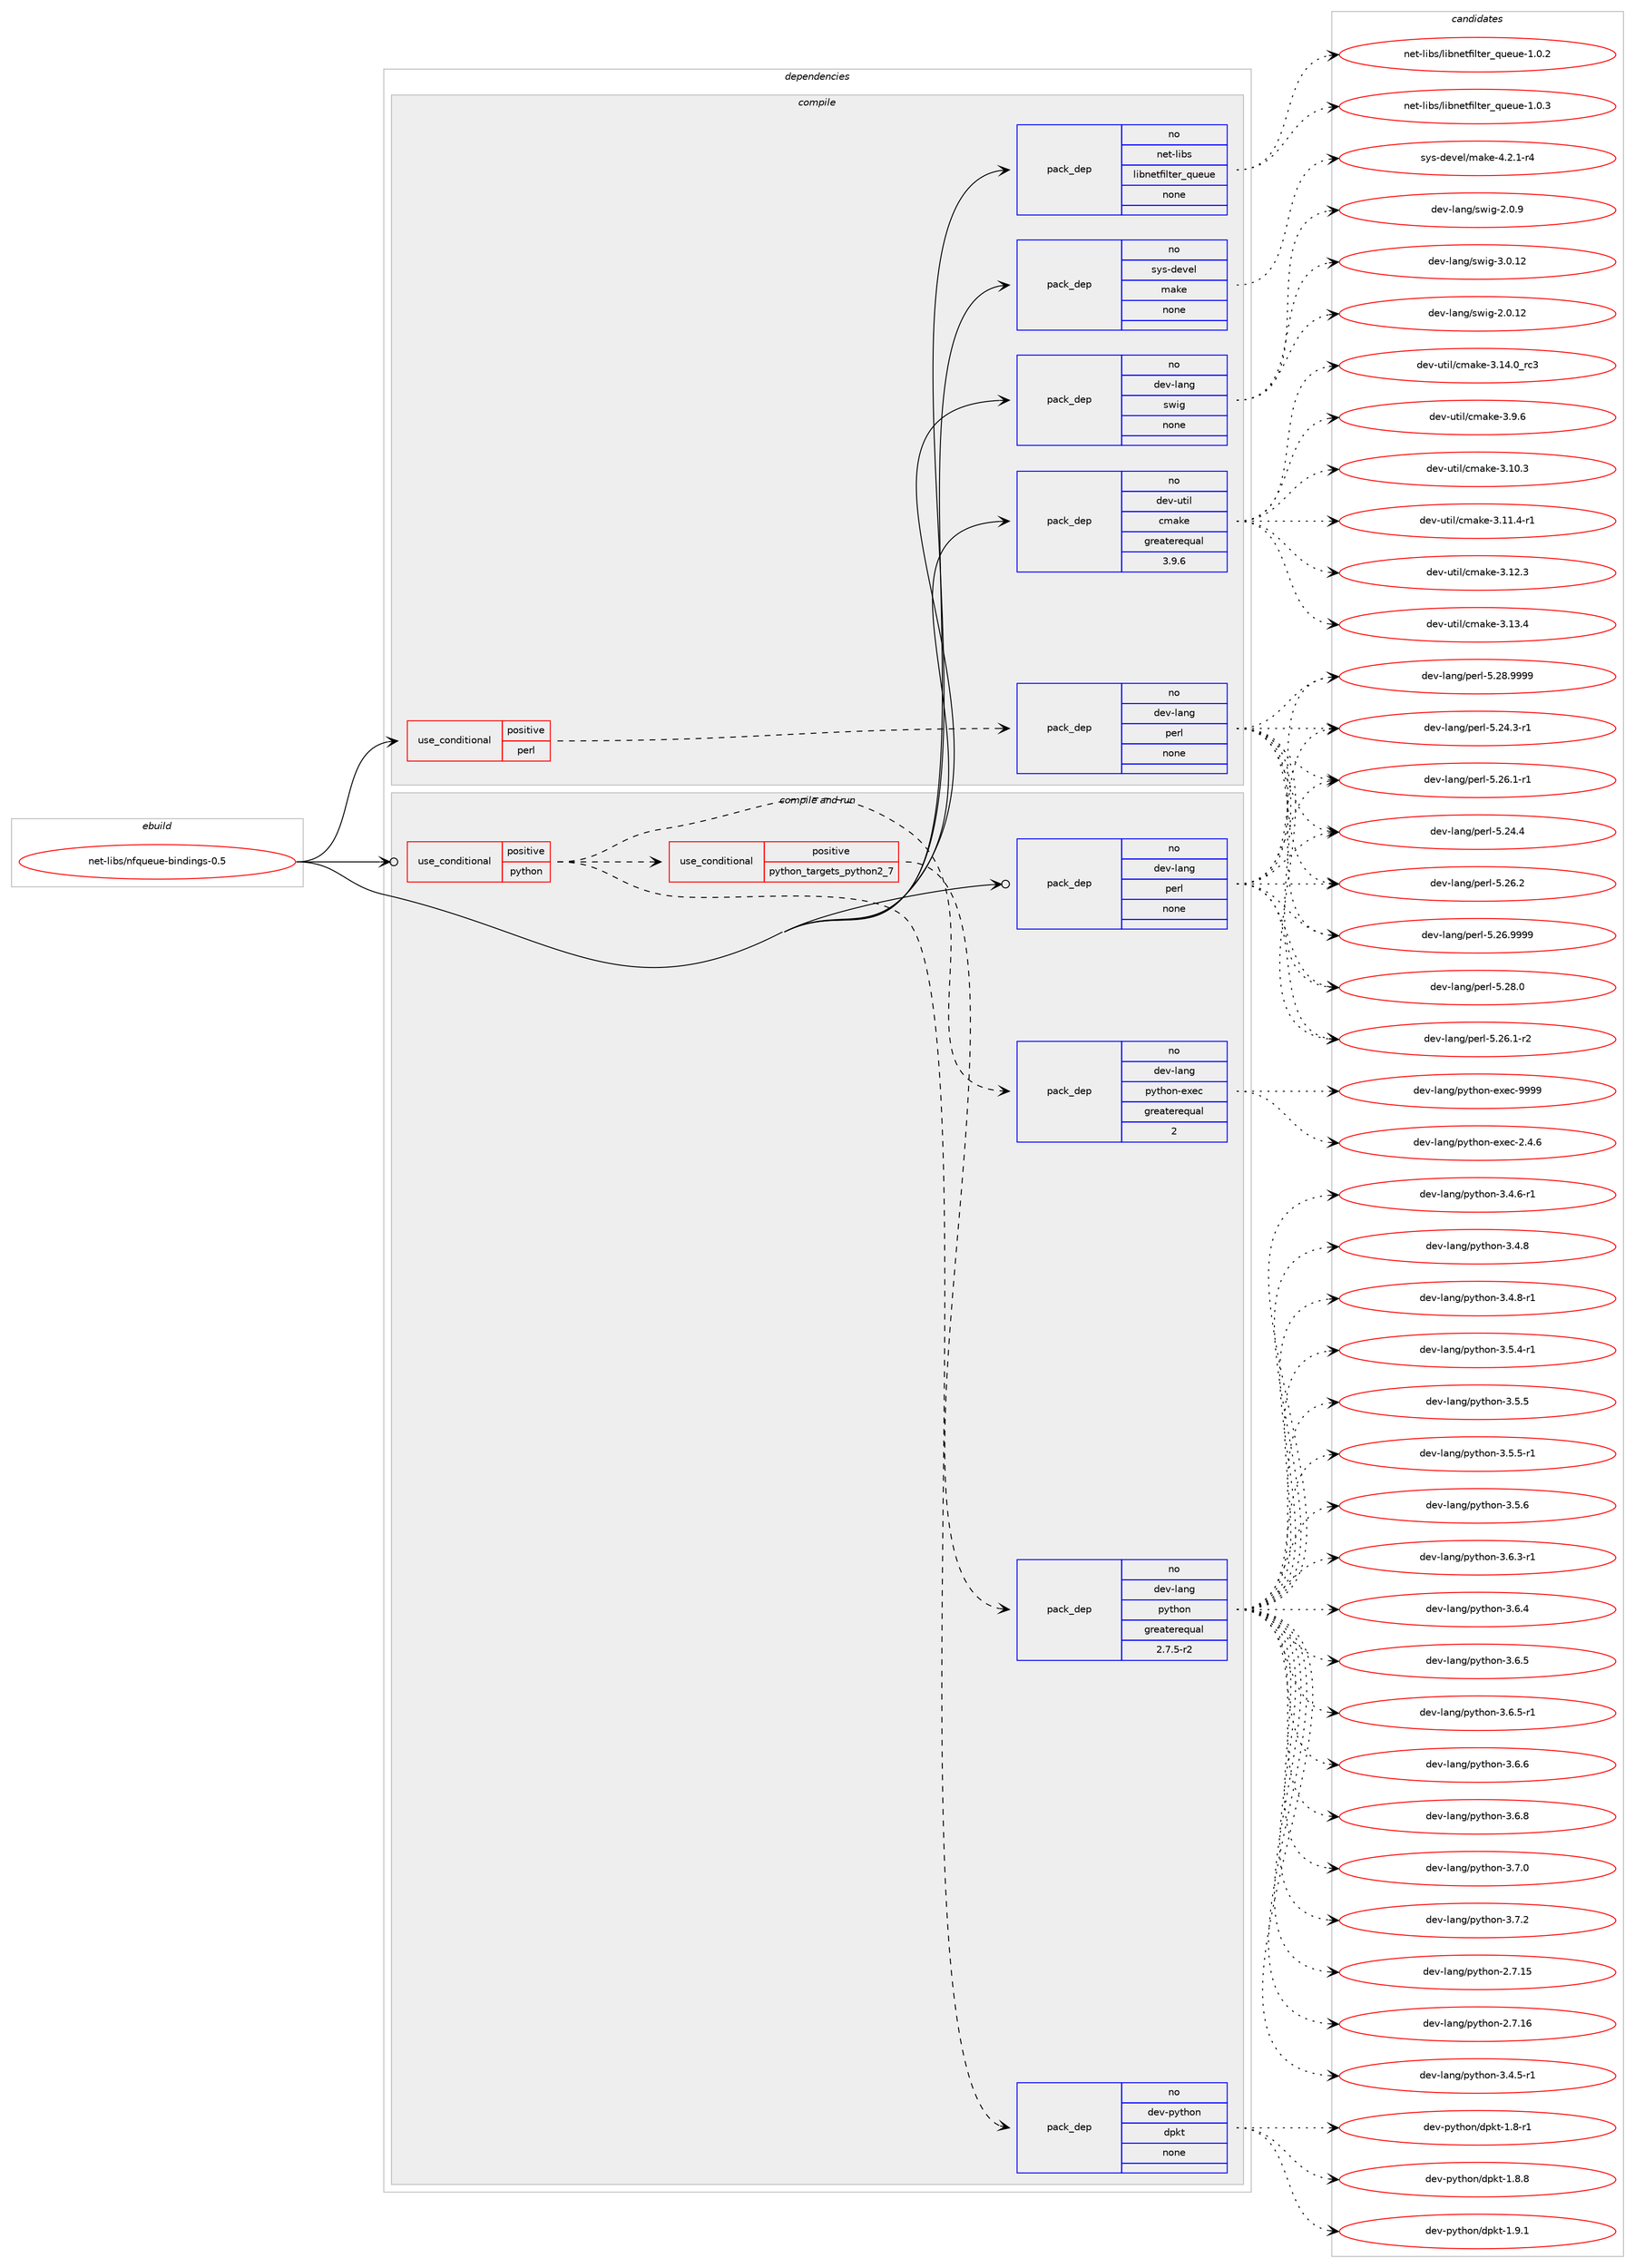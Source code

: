 digraph prolog {

# *************
# Graph options
# *************

newrank=true;
concentrate=true;
compound=true;
graph [rankdir=LR,fontname=Helvetica,fontsize=10,ranksep=1.5];#, ranksep=2.5, nodesep=0.2];
edge  [arrowhead=vee];
node  [fontname=Helvetica,fontsize=10];

# **********
# The ebuild
# **********

subgraph cluster_leftcol {
color=gray;
rank=same;
label=<<i>ebuild</i>>;
id [label="net-libs/nfqueue-bindings-0.5", color=red, width=4, href="../net-libs/nfqueue-bindings-0.5.svg"];
}

# ****************
# The dependencies
# ****************

subgraph cluster_midcol {
color=gray;
label=<<i>dependencies</i>>;
subgraph cluster_compile {
fillcolor="#eeeeee";
style=filled;
label=<<i>compile</i>>;
subgraph cond446573 {
dependency1661252 [label=<<TABLE BORDER="0" CELLBORDER="1" CELLSPACING="0" CELLPADDING="4"><TR><TD ROWSPAN="3" CELLPADDING="10">use_conditional</TD></TR><TR><TD>positive</TD></TR><TR><TD>perl</TD></TR></TABLE>>, shape=none, color=red];
subgraph pack1187697 {
dependency1661253 [label=<<TABLE BORDER="0" CELLBORDER="1" CELLSPACING="0" CELLPADDING="4" WIDTH="220"><TR><TD ROWSPAN="6" CELLPADDING="30">pack_dep</TD></TR><TR><TD WIDTH="110">no</TD></TR><TR><TD>dev-lang</TD></TR><TR><TD>perl</TD></TR><TR><TD>none</TD></TR><TR><TD></TD></TR></TABLE>>, shape=none, color=blue];
}
dependency1661252:e -> dependency1661253:w [weight=20,style="dashed",arrowhead="vee"];
}
id:e -> dependency1661252:w [weight=20,style="solid",arrowhead="vee"];
subgraph pack1187698 {
dependency1661254 [label=<<TABLE BORDER="0" CELLBORDER="1" CELLSPACING="0" CELLPADDING="4" WIDTH="220"><TR><TD ROWSPAN="6" CELLPADDING="30">pack_dep</TD></TR><TR><TD WIDTH="110">no</TD></TR><TR><TD>dev-lang</TD></TR><TR><TD>swig</TD></TR><TR><TD>none</TD></TR><TR><TD></TD></TR></TABLE>>, shape=none, color=blue];
}
id:e -> dependency1661254:w [weight=20,style="solid",arrowhead="vee"];
subgraph pack1187699 {
dependency1661255 [label=<<TABLE BORDER="0" CELLBORDER="1" CELLSPACING="0" CELLPADDING="4" WIDTH="220"><TR><TD ROWSPAN="6" CELLPADDING="30">pack_dep</TD></TR><TR><TD WIDTH="110">no</TD></TR><TR><TD>dev-util</TD></TR><TR><TD>cmake</TD></TR><TR><TD>greaterequal</TD></TR><TR><TD>3.9.6</TD></TR></TABLE>>, shape=none, color=blue];
}
id:e -> dependency1661255:w [weight=20,style="solid",arrowhead="vee"];
subgraph pack1187700 {
dependency1661256 [label=<<TABLE BORDER="0" CELLBORDER="1" CELLSPACING="0" CELLPADDING="4" WIDTH="220"><TR><TD ROWSPAN="6" CELLPADDING="30">pack_dep</TD></TR><TR><TD WIDTH="110">no</TD></TR><TR><TD>net-libs</TD></TR><TR><TD>libnetfilter_queue</TD></TR><TR><TD>none</TD></TR><TR><TD></TD></TR></TABLE>>, shape=none, color=blue];
}
id:e -> dependency1661256:w [weight=20,style="solid",arrowhead="vee"];
subgraph pack1187701 {
dependency1661257 [label=<<TABLE BORDER="0" CELLBORDER="1" CELLSPACING="0" CELLPADDING="4" WIDTH="220"><TR><TD ROWSPAN="6" CELLPADDING="30">pack_dep</TD></TR><TR><TD WIDTH="110">no</TD></TR><TR><TD>sys-devel</TD></TR><TR><TD>make</TD></TR><TR><TD>none</TD></TR><TR><TD></TD></TR></TABLE>>, shape=none, color=blue];
}
id:e -> dependency1661257:w [weight=20,style="solid",arrowhead="vee"];
}
subgraph cluster_compileandrun {
fillcolor="#eeeeee";
style=filled;
label=<<i>compile and run</i>>;
subgraph cond446574 {
dependency1661258 [label=<<TABLE BORDER="0" CELLBORDER="1" CELLSPACING="0" CELLPADDING="4"><TR><TD ROWSPAN="3" CELLPADDING="10">use_conditional</TD></TR><TR><TD>positive</TD></TR><TR><TD>python</TD></TR></TABLE>>, shape=none, color=red];
subgraph pack1187702 {
dependency1661259 [label=<<TABLE BORDER="0" CELLBORDER="1" CELLSPACING="0" CELLPADDING="4" WIDTH="220"><TR><TD ROWSPAN="6" CELLPADDING="30">pack_dep</TD></TR><TR><TD WIDTH="110">no</TD></TR><TR><TD>dev-python</TD></TR><TR><TD>dpkt</TD></TR><TR><TD>none</TD></TR><TR><TD></TD></TR></TABLE>>, shape=none, color=blue];
}
dependency1661258:e -> dependency1661259:w [weight=20,style="dashed",arrowhead="vee"];
subgraph cond446575 {
dependency1661260 [label=<<TABLE BORDER="0" CELLBORDER="1" CELLSPACING="0" CELLPADDING="4"><TR><TD ROWSPAN="3" CELLPADDING="10">use_conditional</TD></TR><TR><TD>positive</TD></TR><TR><TD>python_targets_python2_7</TD></TR></TABLE>>, shape=none, color=red];
subgraph pack1187703 {
dependency1661261 [label=<<TABLE BORDER="0" CELLBORDER="1" CELLSPACING="0" CELLPADDING="4" WIDTH="220"><TR><TD ROWSPAN="6" CELLPADDING="30">pack_dep</TD></TR><TR><TD WIDTH="110">no</TD></TR><TR><TD>dev-lang</TD></TR><TR><TD>python</TD></TR><TR><TD>greaterequal</TD></TR><TR><TD>2.7.5-r2</TD></TR></TABLE>>, shape=none, color=blue];
}
dependency1661260:e -> dependency1661261:w [weight=20,style="dashed",arrowhead="vee"];
}
dependency1661258:e -> dependency1661260:w [weight=20,style="dashed",arrowhead="vee"];
subgraph pack1187704 {
dependency1661262 [label=<<TABLE BORDER="0" CELLBORDER="1" CELLSPACING="0" CELLPADDING="4" WIDTH="220"><TR><TD ROWSPAN="6" CELLPADDING="30">pack_dep</TD></TR><TR><TD WIDTH="110">no</TD></TR><TR><TD>dev-lang</TD></TR><TR><TD>python-exec</TD></TR><TR><TD>greaterequal</TD></TR><TR><TD>2</TD></TR></TABLE>>, shape=none, color=blue];
}
dependency1661258:e -> dependency1661262:w [weight=20,style="dashed",arrowhead="vee"];
}
id:e -> dependency1661258:w [weight=20,style="solid",arrowhead="odotvee"];
subgraph pack1187705 {
dependency1661263 [label=<<TABLE BORDER="0" CELLBORDER="1" CELLSPACING="0" CELLPADDING="4" WIDTH="220"><TR><TD ROWSPAN="6" CELLPADDING="30">pack_dep</TD></TR><TR><TD WIDTH="110">no</TD></TR><TR><TD>dev-lang</TD></TR><TR><TD>perl</TD></TR><TR><TD>none</TD></TR><TR><TD></TD></TR></TABLE>>, shape=none, color=blue];
}
id:e -> dependency1661263:w [weight=20,style="solid",arrowhead="odotvee"];
}
subgraph cluster_run {
fillcolor="#eeeeee";
style=filled;
label=<<i>run</i>>;
}
}

# **************
# The candidates
# **************

subgraph cluster_choices {
rank=same;
color=gray;
label=<<i>candidates</i>>;

subgraph choice1187697 {
color=black;
nodesep=1;
choice100101118451089711010347112101114108455346505246514511449 [label="dev-lang/perl-5.24.3-r1", color=red, width=4,href="../dev-lang/perl-5.24.3-r1.svg"];
choice10010111845108971101034711210111410845534650524652 [label="dev-lang/perl-5.24.4", color=red, width=4,href="../dev-lang/perl-5.24.4.svg"];
choice100101118451089711010347112101114108455346505446494511449 [label="dev-lang/perl-5.26.1-r1", color=red, width=4,href="../dev-lang/perl-5.26.1-r1.svg"];
choice100101118451089711010347112101114108455346505446494511450 [label="dev-lang/perl-5.26.1-r2", color=red, width=4,href="../dev-lang/perl-5.26.1-r2.svg"];
choice10010111845108971101034711210111410845534650544650 [label="dev-lang/perl-5.26.2", color=red, width=4,href="../dev-lang/perl-5.26.2.svg"];
choice10010111845108971101034711210111410845534650544657575757 [label="dev-lang/perl-5.26.9999", color=red, width=4,href="../dev-lang/perl-5.26.9999.svg"];
choice10010111845108971101034711210111410845534650564648 [label="dev-lang/perl-5.28.0", color=red, width=4,href="../dev-lang/perl-5.28.0.svg"];
choice10010111845108971101034711210111410845534650564657575757 [label="dev-lang/perl-5.28.9999", color=red, width=4,href="../dev-lang/perl-5.28.9999.svg"];
dependency1661253:e -> choice100101118451089711010347112101114108455346505246514511449:w [style=dotted,weight="100"];
dependency1661253:e -> choice10010111845108971101034711210111410845534650524652:w [style=dotted,weight="100"];
dependency1661253:e -> choice100101118451089711010347112101114108455346505446494511449:w [style=dotted,weight="100"];
dependency1661253:e -> choice100101118451089711010347112101114108455346505446494511450:w [style=dotted,weight="100"];
dependency1661253:e -> choice10010111845108971101034711210111410845534650544650:w [style=dotted,weight="100"];
dependency1661253:e -> choice10010111845108971101034711210111410845534650544657575757:w [style=dotted,weight="100"];
dependency1661253:e -> choice10010111845108971101034711210111410845534650564648:w [style=dotted,weight="100"];
dependency1661253:e -> choice10010111845108971101034711210111410845534650564657575757:w [style=dotted,weight="100"];
}
subgraph choice1187698 {
color=black;
nodesep=1;
choice10010111845108971101034711511910510345504648464950 [label="dev-lang/swig-2.0.12", color=red, width=4,href="../dev-lang/swig-2.0.12.svg"];
choice100101118451089711010347115119105103455046484657 [label="dev-lang/swig-2.0.9", color=red, width=4,href="../dev-lang/swig-2.0.9.svg"];
choice10010111845108971101034711511910510345514648464950 [label="dev-lang/swig-3.0.12", color=red, width=4,href="../dev-lang/swig-3.0.12.svg"];
dependency1661254:e -> choice10010111845108971101034711511910510345504648464950:w [style=dotted,weight="100"];
dependency1661254:e -> choice100101118451089711010347115119105103455046484657:w [style=dotted,weight="100"];
dependency1661254:e -> choice10010111845108971101034711511910510345514648464950:w [style=dotted,weight="100"];
}
subgraph choice1187699 {
color=black;
nodesep=1;
choice1001011184511711610510847991099710710145514649484651 [label="dev-util/cmake-3.10.3", color=red, width=4,href="../dev-util/cmake-3.10.3.svg"];
choice10010111845117116105108479910997107101455146494946524511449 [label="dev-util/cmake-3.11.4-r1", color=red, width=4,href="../dev-util/cmake-3.11.4-r1.svg"];
choice1001011184511711610510847991099710710145514649504651 [label="dev-util/cmake-3.12.3", color=red, width=4,href="../dev-util/cmake-3.12.3.svg"];
choice1001011184511711610510847991099710710145514649514652 [label="dev-util/cmake-3.13.4", color=red, width=4,href="../dev-util/cmake-3.13.4.svg"];
choice1001011184511711610510847991099710710145514649524648951149951 [label="dev-util/cmake-3.14.0_rc3", color=red, width=4,href="../dev-util/cmake-3.14.0_rc3.svg"];
choice10010111845117116105108479910997107101455146574654 [label="dev-util/cmake-3.9.6", color=red, width=4,href="../dev-util/cmake-3.9.6.svg"];
dependency1661255:e -> choice1001011184511711610510847991099710710145514649484651:w [style=dotted,weight="100"];
dependency1661255:e -> choice10010111845117116105108479910997107101455146494946524511449:w [style=dotted,weight="100"];
dependency1661255:e -> choice1001011184511711610510847991099710710145514649504651:w [style=dotted,weight="100"];
dependency1661255:e -> choice1001011184511711610510847991099710710145514649514652:w [style=dotted,weight="100"];
dependency1661255:e -> choice1001011184511711610510847991099710710145514649524648951149951:w [style=dotted,weight="100"];
dependency1661255:e -> choice10010111845117116105108479910997107101455146574654:w [style=dotted,weight="100"];
}
subgraph choice1187700 {
color=black;
nodesep=1;
choice1101011164510810598115471081059811010111610210510811610111495113117101117101454946484650 [label="net-libs/libnetfilter_queue-1.0.2", color=red, width=4,href="../net-libs/libnetfilter_queue-1.0.2.svg"];
choice1101011164510810598115471081059811010111610210510811610111495113117101117101454946484651 [label="net-libs/libnetfilter_queue-1.0.3", color=red, width=4,href="../net-libs/libnetfilter_queue-1.0.3.svg"];
dependency1661256:e -> choice1101011164510810598115471081059811010111610210510811610111495113117101117101454946484650:w [style=dotted,weight="100"];
dependency1661256:e -> choice1101011164510810598115471081059811010111610210510811610111495113117101117101454946484651:w [style=dotted,weight="100"];
}
subgraph choice1187701 {
color=black;
nodesep=1;
choice1151211154510010111810110847109971071014552465046494511452 [label="sys-devel/make-4.2.1-r4", color=red, width=4,href="../sys-devel/make-4.2.1-r4.svg"];
dependency1661257:e -> choice1151211154510010111810110847109971071014552465046494511452:w [style=dotted,weight="100"];
}
subgraph choice1187702 {
color=black;
nodesep=1;
choice1001011184511212111610411111047100112107116454946564511449 [label="dev-python/dpkt-1.8-r1", color=red, width=4,href="../dev-python/dpkt-1.8-r1.svg"];
choice1001011184511212111610411111047100112107116454946564656 [label="dev-python/dpkt-1.8.8", color=red, width=4,href="../dev-python/dpkt-1.8.8.svg"];
choice1001011184511212111610411111047100112107116454946574649 [label="dev-python/dpkt-1.9.1", color=red, width=4,href="../dev-python/dpkt-1.9.1.svg"];
dependency1661259:e -> choice1001011184511212111610411111047100112107116454946564511449:w [style=dotted,weight="100"];
dependency1661259:e -> choice1001011184511212111610411111047100112107116454946564656:w [style=dotted,weight="100"];
dependency1661259:e -> choice1001011184511212111610411111047100112107116454946574649:w [style=dotted,weight="100"];
}
subgraph choice1187703 {
color=black;
nodesep=1;
choice10010111845108971101034711212111610411111045504655464953 [label="dev-lang/python-2.7.15", color=red, width=4,href="../dev-lang/python-2.7.15.svg"];
choice10010111845108971101034711212111610411111045504655464954 [label="dev-lang/python-2.7.16", color=red, width=4,href="../dev-lang/python-2.7.16.svg"];
choice1001011184510897110103471121211161041111104551465246534511449 [label="dev-lang/python-3.4.5-r1", color=red, width=4,href="../dev-lang/python-3.4.5-r1.svg"];
choice1001011184510897110103471121211161041111104551465246544511449 [label="dev-lang/python-3.4.6-r1", color=red, width=4,href="../dev-lang/python-3.4.6-r1.svg"];
choice100101118451089711010347112121116104111110455146524656 [label="dev-lang/python-3.4.8", color=red, width=4,href="../dev-lang/python-3.4.8.svg"];
choice1001011184510897110103471121211161041111104551465246564511449 [label="dev-lang/python-3.4.8-r1", color=red, width=4,href="../dev-lang/python-3.4.8-r1.svg"];
choice1001011184510897110103471121211161041111104551465346524511449 [label="dev-lang/python-3.5.4-r1", color=red, width=4,href="../dev-lang/python-3.5.4-r1.svg"];
choice100101118451089711010347112121116104111110455146534653 [label="dev-lang/python-3.5.5", color=red, width=4,href="../dev-lang/python-3.5.5.svg"];
choice1001011184510897110103471121211161041111104551465346534511449 [label="dev-lang/python-3.5.5-r1", color=red, width=4,href="../dev-lang/python-3.5.5-r1.svg"];
choice100101118451089711010347112121116104111110455146534654 [label="dev-lang/python-3.5.6", color=red, width=4,href="../dev-lang/python-3.5.6.svg"];
choice1001011184510897110103471121211161041111104551465446514511449 [label="dev-lang/python-3.6.3-r1", color=red, width=4,href="../dev-lang/python-3.6.3-r1.svg"];
choice100101118451089711010347112121116104111110455146544652 [label="dev-lang/python-3.6.4", color=red, width=4,href="../dev-lang/python-3.6.4.svg"];
choice100101118451089711010347112121116104111110455146544653 [label="dev-lang/python-3.6.5", color=red, width=4,href="../dev-lang/python-3.6.5.svg"];
choice1001011184510897110103471121211161041111104551465446534511449 [label="dev-lang/python-3.6.5-r1", color=red, width=4,href="../dev-lang/python-3.6.5-r1.svg"];
choice100101118451089711010347112121116104111110455146544654 [label="dev-lang/python-3.6.6", color=red, width=4,href="../dev-lang/python-3.6.6.svg"];
choice100101118451089711010347112121116104111110455146544656 [label="dev-lang/python-3.6.8", color=red, width=4,href="../dev-lang/python-3.6.8.svg"];
choice100101118451089711010347112121116104111110455146554648 [label="dev-lang/python-3.7.0", color=red, width=4,href="../dev-lang/python-3.7.0.svg"];
choice100101118451089711010347112121116104111110455146554650 [label="dev-lang/python-3.7.2", color=red, width=4,href="../dev-lang/python-3.7.2.svg"];
dependency1661261:e -> choice10010111845108971101034711212111610411111045504655464953:w [style=dotted,weight="100"];
dependency1661261:e -> choice10010111845108971101034711212111610411111045504655464954:w [style=dotted,weight="100"];
dependency1661261:e -> choice1001011184510897110103471121211161041111104551465246534511449:w [style=dotted,weight="100"];
dependency1661261:e -> choice1001011184510897110103471121211161041111104551465246544511449:w [style=dotted,weight="100"];
dependency1661261:e -> choice100101118451089711010347112121116104111110455146524656:w [style=dotted,weight="100"];
dependency1661261:e -> choice1001011184510897110103471121211161041111104551465246564511449:w [style=dotted,weight="100"];
dependency1661261:e -> choice1001011184510897110103471121211161041111104551465346524511449:w [style=dotted,weight="100"];
dependency1661261:e -> choice100101118451089711010347112121116104111110455146534653:w [style=dotted,weight="100"];
dependency1661261:e -> choice1001011184510897110103471121211161041111104551465346534511449:w [style=dotted,weight="100"];
dependency1661261:e -> choice100101118451089711010347112121116104111110455146534654:w [style=dotted,weight="100"];
dependency1661261:e -> choice1001011184510897110103471121211161041111104551465446514511449:w [style=dotted,weight="100"];
dependency1661261:e -> choice100101118451089711010347112121116104111110455146544652:w [style=dotted,weight="100"];
dependency1661261:e -> choice100101118451089711010347112121116104111110455146544653:w [style=dotted,weight="100"];
dependency1661261:e -> choice1001011184510897110103471121211161041111104551465446534511449:w [style=dotted,weight="100"];
dependency1661261:e -> choice100101118451089711010347112121116104111110455146544654:w [style=dotted,weight="100"];
dependency1661261:e -> choice100101118451089711010347112121116104111110455146544656:w [style=dotted,weight="100"];
dependency1661261:e -> choice100101118451089711010347112121116104111110455146554648:w [style=dotted,weight="100"];
dependency1661261:e -> choice100101118451089711010347112121116104111110455146554650:w [style=dotted,weight="100"];
}
subgraph choice1187704 {
color=black;
nodesep=1;
choice1001011184510897110103471121211161041111104510112010199455046524654 [label="dev-lang/python-exec-2.4.6", color=red, width=4,href="../dev-lang/python-exec-2.4.6.svg"];
choice10010111845108971101034711212111610411111045101120101994557575757 [label="dev-lang/python-exec-9999", color=red, width=4,href="../dev-lang/python-exec-9999.svg"];
dependency1661262:e -> choice1001011184510897110103471121211161041111104510112010199455046524654:w [style=dotted,weight="100"];
dependency1661262:e -> choice10010111845108971101034711212111610411111045101120101994557575757:w [style=dotted,weight="100"];
}
subgraph choice1187705 {
color=black;
nodesep=1;
choice100101118451089711010347112101114108455346505246514511449 [label="dev-lang/perl-5.24.3-r1", color=red, width=4,href="../dev-lang/perl-5.24.3-r1.svg"];
choice10010111845108971101034711210111410845534650524652 [label="dev-lang/perl-5.24.4", color=red, width=4,href="../dev-lang/perl-5.24.4.svg"];
choice100101118451089711010347112101114108455346505446494511449 [label="dev-lang/perl-5.26.1-r1", color=red, width=4,href="../dev-lang/perl-5.26.1-r1.svg"];
choice100101118451089711010347112101114108455346505446494511450 [label="dev-lang/perl-5.26.1-r2", color=red, width=4,href="../dev-lang/perl-5.26.1-r2.svg"];
choice10010111845108971101034711210111410845534650544650 [label="dev-lang/perl-5.26.2", color=red, width=4,href="../dev-lang/perl-5.26.2.svg"];
choice10010111845108971101034711210111410845534650544657575757 [label="dev-lang/perl-5.26.9999", color=red, width=4,href="../dev-lang/perl-5.26.9999.svg"];
choice10010111845108971101034711210111410845534650564648 [label="dev-lang/perl-5.28.0", color=red, width=4,href="../dev-lang/perl-5.28.0.svg"];
choice10010111845108971101034711210111410845534650564657575757 [label="dev-lang/perl-5.28.9999", color=red, width=4,href="../dev-lang/perl-5.28.9999.svg"];
dependency1661263:e -> choice100101118451089711010347112101114108455346505246514511449:w [style=dotted,weight="100"];
dependency1661263:e -> choice10010111845108971101034711210111410845534650524652:w [style=dotted,weight="100"];
dependency1661263:e -> choice100101118451089711010347112101114108455346505446494511449:w [style=dotted,weight="100"];
dependency1661263:e -> choice100101118451089711010347112101114108455346505446494511450:w [style=dotted,weight="100"];
dependency1661263:e -> choice10010111845108971101034711210111410845534650544650:w [style=dotted,weight="100"];
dependency1661263:e -> choice10010111845108971101034711210111410845534650544657575757:w [style=dotted,weight="100"];
dependency1661263:e -> choice10010111845108971101034711210111410845534650564648:w [style=dotted,weight="100"];
dependency1661263:e -> choice10010111845108971101034711210111410845534650564657575757:w [style=dotted,weight="100"];
}
}

}
